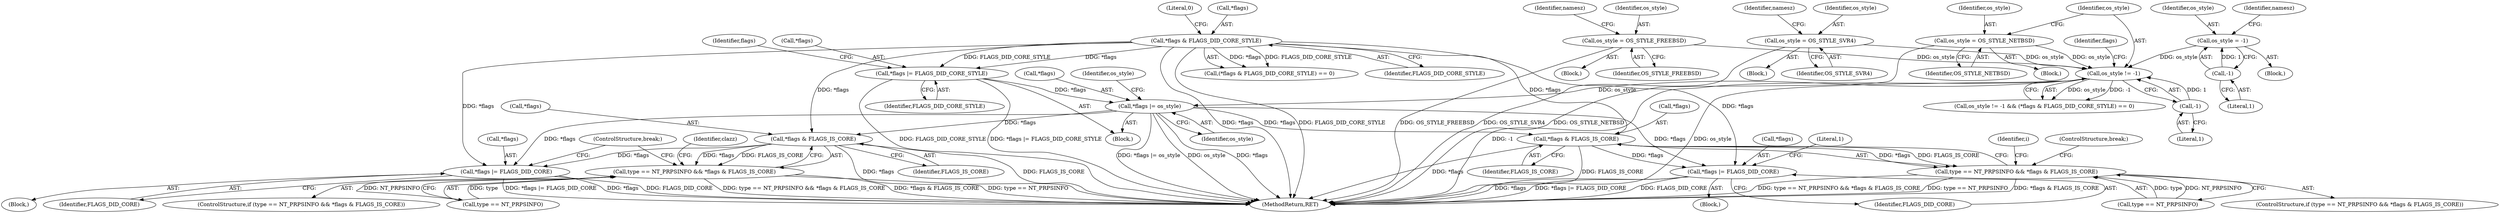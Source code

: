 digraph "0_file_2858eaf99f6cc5aae129bcbf1e24ad160240185f@pointer" {
"1000230" [label="(Call,*flags |= os_style)"];
"1000226" [label="(Call,*flags |= FLAGS_DID_CORE_STYLE)"];
"1000208" [label="(Call,*flags & FLAGS_DID_CORE_STYLE)"];
"1000203" [label="(Call,os_style != -1)"];
"1000178" [label="(Call,os_style = OS_STYLE_FREEBSD)"];
"1000159" [label="(Call,os_style = OS_STYLE_SVR4)"];
"1000198" [label="(Call,os_style = OS_STYLE_NETBSD)"];
"1000123" [label="(Call,os_style = -1)"];
"1000125" [label="(Call,-1)"];
"1000205" [label="(Call,-1)"];
"1000273" [label="(Call,*flags & FLAGS_IS_CORE)"];
"1000269" [label="(Call,type == NT_PRPSINFO && *flags & FLAGS_IS_CORE)"];
"1000333" [label="(Call,*flags |= FLAGS_DID_CORE)"];
"1000344" [label="(Call,*flags & FLAGS_IS_CORE)"];
"1000340" [label="(Call,type == NT_PRPSINFO && *flags & FLAGS_IS_CORE)"];
"1000538" [label="(Call,*flags |= FLAGS_DID_CORE)"];
"1000538" [label="(Call,*flags |= FLAGS_DID_CORE)"];
"1000123" [label="(Call,os_style = -1)"];
"1000180" [label="(Identifier,OS_STYLE_FREEBSD)"];
"1000273" [label="(Call,*flags & FLAGS_IS_CORE)"];
"1000282" [label="(Identifier,clazz)"];
"1000337" [label="(ControlStructure,break;)"];
"1000269" [label="(Call,type == NT_PRPSINFO && *flags & FLAGS_IS_CORE)"];
"1000334" [label="(Call,*flags)"];
"1000121" [label="(Block,)"];
"1000354" [label="(Identifier,i)"];
"1000158" [label="(Block,)"];
"1000212" [label="(Literal,0)"];
"1000333" [label="(Call,*flags |= FLAGS_DID_CORE)"];
"1000126" [label="(Literal,1)"];
"1000178" [label="(Call,os_style = OS_STYLE_FREEBSD)"];
"1000205" [label="(Call,-1)"];
"1000159" [label="(Call,os_style = OS_STYLE_SVR4)"];
"1000200" [label="(Identifier,OS_STYLE_NETBSD)"];
"1000199" [label="(Identifier,os_style)"];
"1000184" [label="(Identifier,namesz)"];
"1000124" [label="(Identifier,os_style)"];
"1000125" [label="(Call,-1)"];
"1000347" [label="(Identifier,FLAGS_IS_CORE)"];
"1000235" [label="(Identifier,os_style)"];
"1000345" [label="(Call,*flags)"];
"1000207" [label="(Call,(*flags & FLAGS_DID_CORE_STYLE) == 0)"];
"1000340" [label="(Call,type == NT_PRPSINFO && *flags & FLAGS_IS_CORE)"];
"1000344" [label="(Call,*flags & FLAGS_IS_CORE)"];
"1000226" [label="(Call,*flags |= FLAGS_DID_CORE_STYLE)"];
"1000231" [label="(Call,*flags)"];
"1000229" [label="(Identifier,FLAGS_DID_CORE_STYLE)"];
"1000208" [label="(Call,*flags & FLAGS_DID_CORE_STYLE)"];
"1000336" [label="(Identifier,FLAGS_DID_CORE)"];
"1000206" [label="(Literal,1)"];
"1000341" [label="(Call,type == NT_PRPSINFO)"];
"1000270" [label="(Call,type == NT_PRPSINFO)"];
"1000274" [label="(Call,*flags)"];
"1000202" [label="(Call,os_style != -1 && (*flags & FLAGS_DID_CORE_STYLE) == 0)"];
"1000276" [label="(Identifier,FLAGS_IS_CORE)"];
"1000227" [label="(Call,*flags)"];
"1000204" [label="(Identifier,os_style)"];
"1000203" [label="(Call,os_style != -1)"];
"1000210" [label="(Identifier,flags)"];
"1000539" [label="(Call,*flags)"];
"1000165" [label="(Identifier,namesz)"];
"1000211" [label="(Identifier,FLAGS_DID_CORE_STYLE)"];
"1000361" [label="(Block,)"];
"1000545" [label="(ControlStructure,break;)"];
"1000161" [label="(Identifier,OS_STYLE_SVR4)"];
"1000230" [label="(Call,*flags |= os_style)"];
"1000541" [label="(Identifier,FLAGS_DID_CORE)"];
"1000131" [label="(Identifier,namesz)"];
"1000232" [label="(Identifier,flags)"];
"1000198" [label="(Call,os_style = OS_STYLE_NETBSD)"];
"1000268" [label="(ControlStructure,if (type == NT_PRPSINFO && *flags & FLAGS_IS_CORE))"];
"1000548" [label="(MethodReturn,RET)"];
"1000177" [label="(Block,)"];
"1000179" [label="(Identifier,os_style)"];
"1000543" [label="(Literal,1)"];
"1000160" [label="(Identifier,os_style)"];
"1000339" [label="(ControlStructure,if (type == NT_PRPSINFO && *flags & FLAGS_IS_CORE))"];
"1000197" [label="(Block,)"];
"1000213" [label="(Block,)"];
"1000233" [label="(Identifier,os_style)"];
"1000209" [label="(Call,*flags)"];
"1000277" [label="(Block,)"];
"1000230" -> "1000213"  [label="AST: "];
"1000230" -> "1000233"  [label="CFG: "];
"1000231" -> "1000230"  [label="AST: "];
"1000233" -> "1000230"  [label="AST: "];
"1000235" -> "1000230"  [label="CFG: "];
"1000230" -> "1000548"  [label="DDG: os_style"];
"1000230" -> "1000548"  [label="DDG: *flags"];
"1000230" -> "1000548"  [label="DDG: *flags |= os_style"];
"1000226" -> "1000230"  [label="DDG: *flags"];
"1000203" -> "1000230"  [label="DDG: os_style"];
"1000230" -> "1000273"  [label="DDG: *flags"];
"1000230" -> "1000333"  [label="DDG: *flags"];
"1000230" -> "1000344"  [label="DDG: *flags"];
"1000230" -> "1000538"  [label="DDG: *flags"];
"1000226" -> "1000213"  [label="AST: "];
"1000226" -> "1000229"  [label="CFG: "];
"1000227" -> "1000226"  [label="AST: "];
"1000229" -> "1000226"  [label="AST: "];
"1000232" -> "1000226"  [label="CFG: "];
"1000226" -> "1000548"  [label="DDG: *flags |= FLAGS_DID_CORE_STYLE"];
"1000226" -> "1000548"  [label="DDG: FLAGS_DID_CORE_STYLE"];
"1000208" -> "1000226"  [label="DDG: *flags"];
"1000208" -> "1000226"  [label="DDG: FLAGS_DID_CORE_STYLE"];
"1000208" -> "1000207"  [label="AST: "];
"1000208" -> "1000211"  [label="CFG: "];
"1000209" -> "1000208"  [label="AST: "];
"1000211" -> "1000208"  [label="AST: "];
"1000212" -> "1000208"  [label="CFG: "];
"1000208" -> "1000548"  [label="DDG: *flags"];
"1000208" -> "1000548"  [label="DDG: FLAGS_DID_CORE_STYLE"];
"1000208" -> "1000207"  [label="DDG: *flags"];
"1000208" -> "1000207"  [label="DDG: FLAGS_DID_CORE_STYLE"];
"1000208" -> "1000273"  [label="DDG: *flags"];
"1000208" -> "1000333"  [label="DDG: *flags"];
"1000208" -> "1000344"  [label="DDG: *flags"];
"1000208" -> "1000538"  [label="DDG: *flags"];
"1000203" -> "1000202"  [label="AST: "];
"1000203" -> "1000205"  [label="CFG: "];
"1000204" -> "1000203"  [label="AST: "];
"1000205" -> "1000203"  [label="AST: "];
"1000210" -> "1000203"  [label="CFG: "];
"1000202" -> "1000203"  [label="CFG: "];
"1000203" -> "1000548"  [label="DDG: -1"];
"1000203" -> "1000548"  [label="DDG: os_style"];
"1000203" -> "1000202"  [label="DDG: os_style"];
"1000203" -> "1000202"  [label="DDG: -1"];
"1000178" -> "1000203"  [label="DDG: os_style"];
"1000159" -> "1000203"  [label="DDG: os_style"];
"1000198" -> "1000203"  [label="DDG: os_style"];
"1000123" -> "1000203"  [label="DDG: os_style"];
"1000205" -> "1000203"  [label="DDG: 1"];
"1000178" -> "1000177"  [label="AST: "];
"1000178" -> "1000180"  [label="CFG: "];
"1000179" -> "1000178"  [label="AST: "];
"1000180" -> "1000178"  [label="AST: "];
"1000184" -> "1000178"  [label="CFG: "];
"1000178" -> "1000548"  [label="DDG: OS_STYLE_FREEBSD"];
"1000159" -> "1000158"  [label="AST: "];
"1000159" -> "1000161"  [label="CFG: "];
"1000160" -> "1000159"  [label="AST: "];
"1000161" -> "1000159"  [label="AST: "];
"1000165" -> "1000159"  [label="CFG: "];
"1000159" -> "1000548"  [label="DDG: OS_STYLE_SVR4"];
"1000198" -> "1000197"  [label="AST: "];
"1000198" -> "1000200"  [label="CFG: "];
"1000199" -> "1000198"  [label="AST: "];
"1000200" -> "1000198"  [label="AST: "];
"1000204" -> "1000198"  [label="CFG: "];
"1000198" -> "1000548"  [label="DDG: OS_STYLE_NETBSD"];
"1000123" -> "1000121"  [label="AST: "];
"1000123" -> "1000125"  [label="CFG: "];
"1000124" -> "1000123"  [label="AST: "];
"1000125" -> "1000123"  [label="AST: "];
"1000131" -> "1000123"  [label="CFG: "];
"1000125" -> "1000123"  [label="DDG: 1"];
"1000125" -> "1000126"  [label="CFG: "];
"1000126" -> "1000125"  [label="AST: "];
"1000205" -> "1000206"  [label="CFG: "];
"1000206" -> "1000205"  [label="AST: "];
"1000273" -> "1000269"  [label="AST: "];
"1000273" -> "1000276"  [label="CFG: "];
"1000274" -> "1000273"  [label="AST: "];
"1000276" -> "1000273"  [label="AST: "];
"1000269" -> "1000273"  [label="CFG: "];
"1000273" -> "1000548"  [label="DDG: *flags"];
"1000273" -> "1000548"  [label="DDG: FLAGS_IS_CORE"];
"1000273" -> "1000269"  [label="DDG: *flags"];
"1000273" -> "1000269"  [label="DDG: FLAGS_IS_CORE"];
"1000273" -> "1000333"  [label="DDG: *flags"];
"1000269" -> "1000268"  [label="AST: "];
"1000269" -> "1000270"  [label="CFG: "];
"1000270" -> "1000269"  [label="AST: "];
"1000282" -> "1000269"  [label="CFG: "];
"1000337" -> "1000269"  [label="CFG: "];
"1000269" -> "1000548"  [label="DDG: type == NT_PRPSINFO && *flags & FLAGS_IS_CORE"];
"1000269" -> "1000548"  [label="DDG: *flags & FLAGS_IS_CORE"];
"1000269" -> "1000548"  [label="DDG: type == NT_PRPSINFO"];
"1000270" -> "1000269"  [label="DDG: type"];
"1000270" -> "1000269"  [label="DDG: NT_PRPSINFO"];
"1000333" -> "1000277"  [label="AST: "];
"1000333" -> "1000336"  [label="CFG: "];
"1000334" -> "1000333"  [label="AST: "];
"1000336" -> "1000333"  [label="AST: "];
"1000337" -> "1000333"  [label="CFG: "];
"1000333" -> "1000548"  [label="DDG: *flags"];
"1000333" -> "1000548"  [label="DDG: FLAGS_DID_CORE"];
"1000333" -> "1000548"  [label="DDG: *flags |= FLAGS_DID_CORE"];
"1000344" -> "1000340"  [label="AST: "];
"1000344" -> "1000347"  [label="CFG: "];
"1000345" -> "1000344"  [label="AST: "];
"1000347" -> "1000344"  [label="AST: "];
"1000340" -> "1000344"  [label="CFG: "];
"1000344" -> "1000548"  [label="DDG: FLAGS_IS_CORE"];
"1000344" -> "1000548"  [label="DDG: *flags"];
"1000344" -> "1000340"  [label="DDG: *flags"];
"1000344" -> "1000340"  [label="DDG: FLAGS_IS_CORE"];
"1000344" -> "1000538"  [label="DDG: *flags"];
"1000340" -> "1000339"  [label="AST: "];
"1000340" -> "1000341"  [label="CFG: "];
"1000341" -> "1000340"  [label="AST: "];
"1000354" -> "1000340"  [label="CFG: "];
"1000545" -> "1000340"  [label="CFG: "];
"1000340" -> "1000548"  [label="DDG: *flags & FLAGS_IS_CORE"];
"1000340" -> "1000548"  [label="DDG: type == NT_PRPSINFO && *flags & FLAGS_IS_CORE"];
"1000340" -> "1000548"  [label="DDG: type == NT_PRPSINFO"];
"1000341" -> "1000340"  [label="DDG: type"];
"1000341" -> "1000340"  [label="DDG: NT_PRPSINFO"];
"1000538" -> "1000361"  [label="AST: "];
"1000538" -> "1000541"  [label="CFG: "];
"1000539" -> "1000538"  [label="AST: "];
"1000541" -> "1000538"  [label="AST: "];
"1000543" -> "1000538"  [label="CFG: "];
"1000538" -> "1000548"  [label="DDG: *flags"];
"1000538" -> "1000548"  [label="DDG: *flags |= FLAGS_DID_CORE"];
"1000538" -> "1000548"  [label="DDG: FLAGS_DID_CORE"];
}
